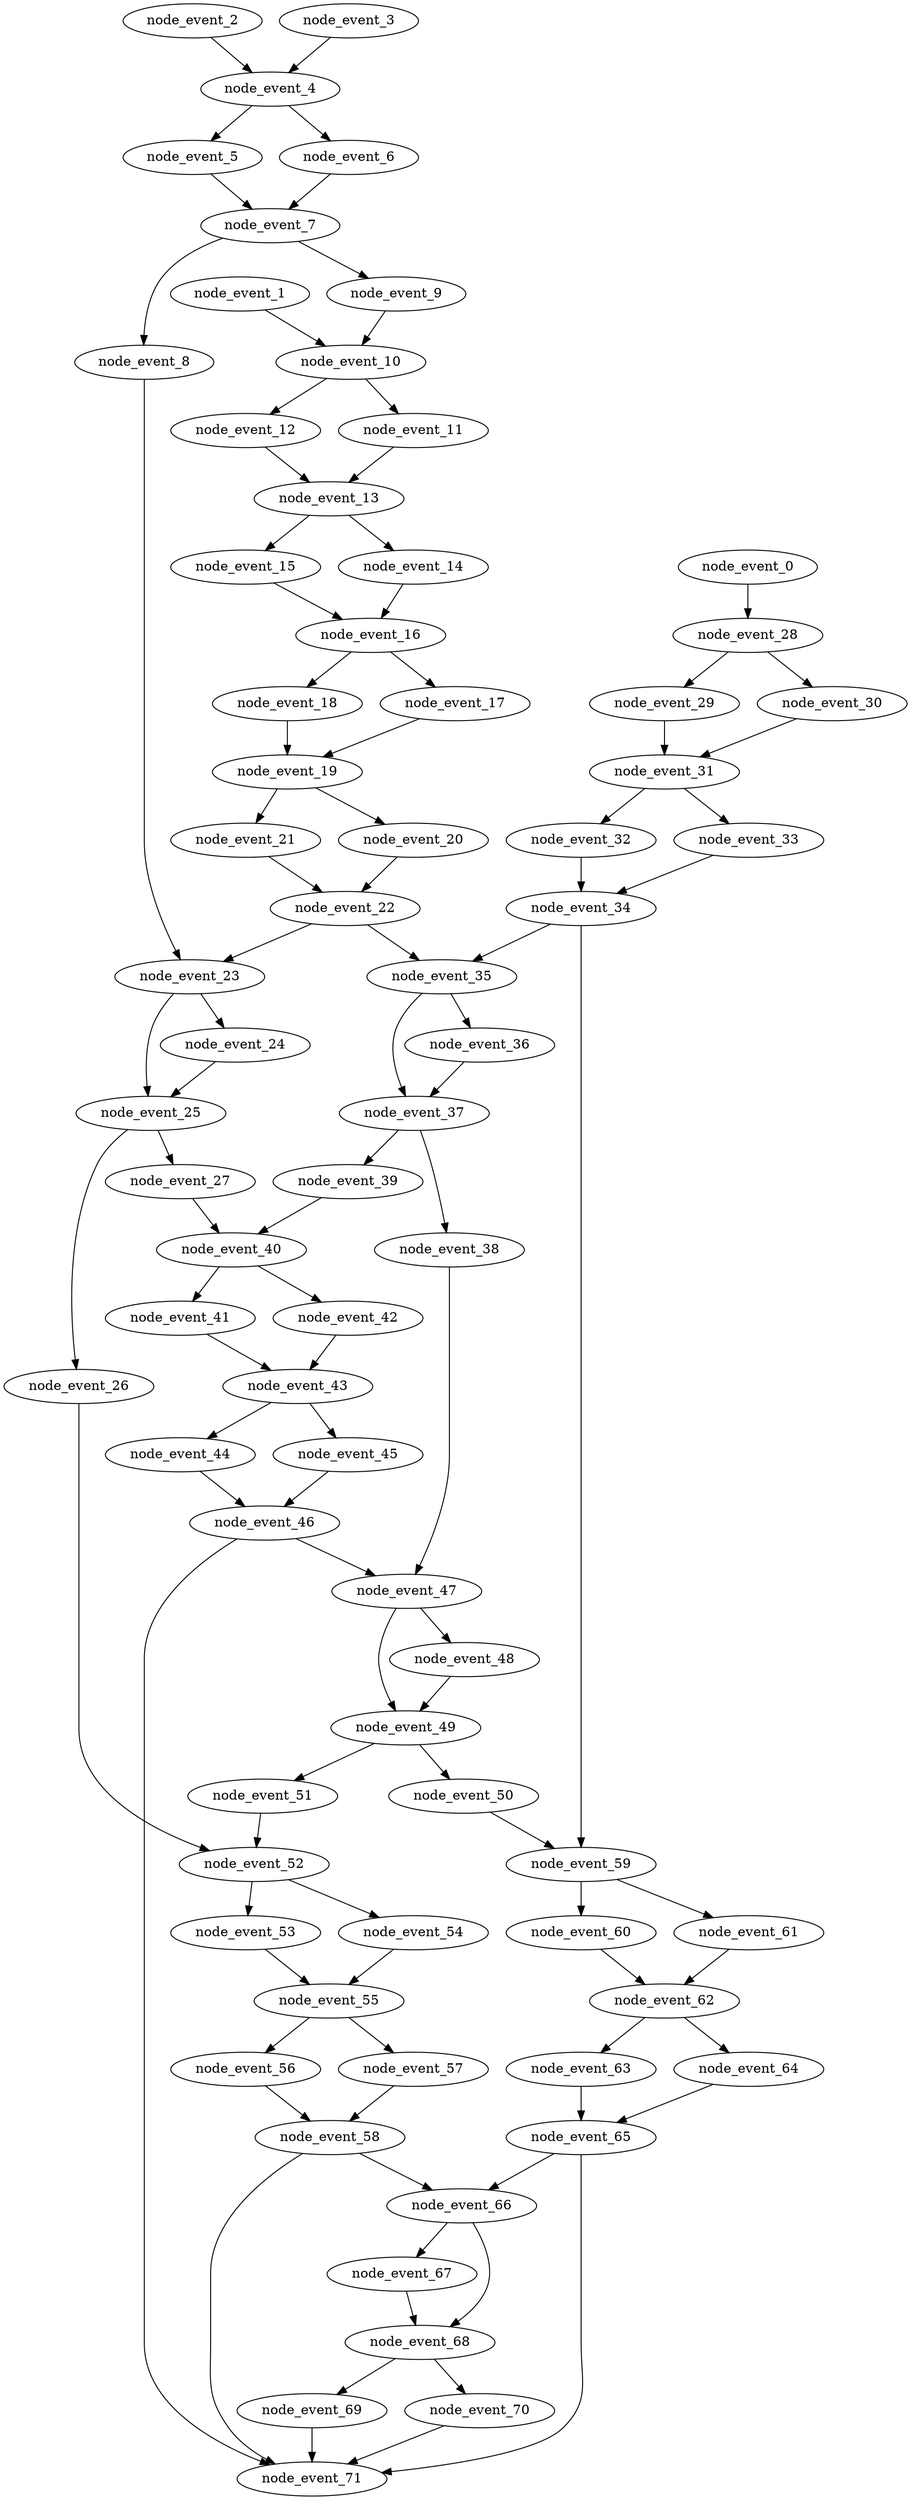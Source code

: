 digraph {
    node_event_0 [EventIndex="0" EventType="DotQasm.Scheduling.GateEvent" Depth="1" Dependencies="0" Latency="00:00:00.0010000" Priority="0.04600000000000003"];
    node_event_1 [EventIndex="1" EventType="DotQasm.Scheduling.GateEvent" Depth="1" Dependencies="0" Latency="00:00:00.0010000" Priority="0.05200000000000003"];
    node_event_2 [EventIndex="2" EventType="DotQasm.Scheduling.GateEvent" Depth="1" Dependencies="0" Latency="00:00:00.0010000" Priority="0.05800000000000004"];
    node_event_3 [EventIndex="3" EventType="DotQasm.Scheduling.GateEvent" Depth="1" Dependencies="0" Latency="00:00:00.0010000" Priority="0.05800000000000004"];
    node_event_4 [EventIndex="4" EventType="DotQasm.Scheduling.ControlledGateEvent" Depth="2" Dependencies="2" Latency="00:00:00.0020000" Priority="0.05700000000000004"];
    node_event_5 [EventIndex="5" EventType="DotQasm.Scheduling.GateEvent" Depth="3" Dependencies="3" Latency="00:00:00.0010000" Priority="0.055000000000000035"];
    node_event_6 [EventIndex="6" EventType="DotQasm.Scheduling.GateEvent" Depth="3" Dependencies="3" Latency="00:00:00.0010000" Priority="0.055000000000000035"];
    node_event_7 [EventIndex="7" EventType="DotQasm.Scheduling.ControlledGateEvent" Depth="4" Dependencies="8" Latency="00:00:00.0020000" Priority="0.054000000000000034"];
    node_event_8 [EventIndex="8" EventType="DotQasm.Scheduling.GateEvent" Depth="5" Dependencies="9" Latency="00:00:00.0010000" Priority="0.03800000000000002"];
    node_event_9 [EventIndex="9" EventType="DotQasm.Scheduling.GateEvent" Depth="5" Dependencies="9" Latency="00:00:00.0010000" Priority="0.05200000000000003"];
    node_event_10 [EventIndex="10" EventType="DotQasm.Scheduling.ControlledGateEvent" Depth="6" Dependencies="11" Latency="00:00:00.0020000" Priority="0.05100000000000003"];
    node_event_11 [EventIndex="11" EventType="DotQasm.Scheduling.GateEvent" Depth="7" Dependencies="12" Latency="00:00:00.0010000" Priority="0.04900000000000003"];
    node_event_12 [EventIndex="12" EventType="DotQasm.Scheduling.GateEvent" Depth="7" Dependencies="12" Latency="00:00:00.0010000" Priority="0.04900000000000003"];
    node_event_13 [EventIndex="13" EventType="DotQasm.Scheduling.ControlledGateEvent" Depth="8" Dependencies="26" Latency="00:00:00.0020000" Priority="0.04800000000000003"];
    node_event_14 [EventIndex="14" EventType="DotQasm.Scheduling.GateEvent" Depth="9" Dependencies="27" Latency="00:00:00.0010000" Priority="0.04600000000000003"];
    node_event_15 [EventIndex="15" EventType="DotQasm.Scheduling.GateEvent" Depth="9" Dependencies="27" Latency="00:00:00.0010000" Priority="0.04600000000000003"];
    node_event_16 [EventIndex="16" EventType="DotQasm.Scheduling.ControlledGateEvent" Depth="10" Dependencies="56" Latency="00:00:00.0020000" Priority="0.045000000000000026"];
    node_event_17 [EventIndex="17" EventType="DotQasm.Scheduling.GateEvent" Depth="11" Dependencies="57" Latency="00:00:00.0010000" Priority="0.043000000000000024"];
    node_event_18 [EventIndex="18" EventType="DotQasm.Scheduling.GateEvent" Depth="11" Dependencies="57" Latency="00:00:00.0010000" Priority="0.043000000000000024"];
    node_event_19 [EventIndex="19" EventType="DotQasm.Scheduling.ControlledGateEvent" Depth="12" Dependencies="116" Latency="00:00:00.0020000" Priority="0.04200000000000002"];
    node_event_20 [EventIndex="20" EventType="DotQasm.Scheduling.GateEvent" Depth="13" Dependencies="117" Latency="00:00:00.0010000" Priority="0.04000000000000002"];
    node_event_21 [EventIndex="21" EventType="DotQasm.Scheduling.GateEvent" Depth="13" Dependencies="117" Latency="00:00:00.0010000" Priority="0.04000000000000002"];
    node_event_22 [EventIndex="22" EventType="DotQasm.Scheduling.ControlledGateEvent" Depth="14" Dependencies="236" Latency="00:00:00.0020000" Priority="0.03900000000000002"];
    node_event_23 [EventIndex="23" EventType="DotQasm.Scheduling.ControlledGateEvent" Depth="15" Dependencies="247" Latency="00:00:00.0020000" Priority="0.03700000000000002"];
    node_event_24 [EventIndex="24" EventType="DotQasm.Scheduling.GateEvent" Depth="16" Dependencies="248" Latency="00:00:00.0010000" Priority="0.03500000000000002"];
    node_event_25 [EventIndex="25" EventType="DotQasm.Scheduling.ControlledGateEvent" Depth="17" Dependencies="497" Latency="00:00:00.0020000" Priority="0.034000000000000016"];
    node_event_26 [EventIndex="26" EventType="DotQasm.Scheduling.GateEvent" Depth="18" Dependencies="498" Latency="00:00:00.0010000" Priority="0.018000000000000002"];
    node_event_27 [EventIndex="27" EventType="DotQasm.Scheduling.GateEvent" Depth="18" Dependencies="498" Latency="00:00:00.0010000" Priority="0.032000000000000015"];
    node_event_28 [EventIndex="28" EventType="DotQasm.Scheduling.ControlledGateEvent" Depth="2" Dependencies="1" Latency="00:00:00.0020000" Priority="0.045000000000000026"];
    node_event_29 [EventIndex="29" EventType="DotQasm.Scheduling.GateEvent" Depth="3" Dependencies="2" Latency="00:00:00.0010000" Priority="0.043000000000000024"];
    node_event_30 [EventIndex="30" EventType="DotQasm.Scheduling.GateEvent" Depth="3" Dependencies="2" Latency="00:00:00.0010000" Priority="0.043000000000000024"];
    node_event_31 [EventIndex="31" EventType="DotQasm.Scheduling.ControlledGateEvent" Depth="4" Dependencies="6" Latency="00:00:00.0020000" Priority="0.04200000000000002"];
    node_event_32 [EventIndex="32" EventType="DotQasm.Scheduling.GateEvent" Depth="5" Dependencies="7" Latency="00:00:00.0010000" Priority="0.04000000000000002"];
    node_event_33 [EventIndex="33" EventType="DotQasm.Scheduling.GateEvent" Depth="5" Dependencies="7" Latency="00:00:00.0010000" Priority="0.04000000000000002"];
    node_event_34 [EventIndex="34" EventType="DotQasm.Scheduling.ControlledGateEvent" Depth="6" Dependencies="16" Latency="00:00:00.0020000" Priority="0.03900000000000002"];
    node_event_35 [EventIndex="35" EventType="DotQasm.Scheduling.ControlledGateEvent" Depth="15" Dependencies="254" Latency="00:00:00.0020000" Priority="0.03700000000000002"];
    node_event_36 [EventIndex="36" EventType="DotQasm.Scheduling.GateEvent" Depth="16" Dependencies="255" Latency="00:00:00.0010000" Priority="0.03500000000000002"];
    node_event_37 [EventIndex="37" EventType="DotQasm.Scheduling.ControlledGateEvent" Depth="17" Dependencies="511" Latency="00:00:00.0020000" Priority="0.034000000000000016"];
    node_event_38 [EventIndex="38" EventType="DotQasm.Scheduling.GateEvent" Depth="18" Dependencies="512" Latency="00:00:00.0010000" Priority="0.024000000000000007"];
    node_event_39 [EventIndex="39" EventType="DotQasm.Scheduling.GateEvent" Depth="18" Dependencies="512" Latency="00:00:00.0010000" Priority="0.032000000000000015"];
    node_event_40 [EventIndex="40" EventType="DotQasm.Scheduling.ControlledGateEvent" Depth="19" Dependencies="1012" Latency="00:00:00.0020000" Priority="0.031000000000000014"];
    node_event_41 [EventIndex="41" EventType="DotQasm.Scheduling.GateEvent" Depth="20" Dependencies="1013" Latency="00:00:00.0010000" Priority="0.029000000000000012"];
    node_event_42 [EventIndex="42" EventType="DotQasm.Scheduling.GateEvent" Depth="20" Dependencies="1013" Latency="00:00:00.0010000" Priority="0.029000000000000012"];
    node_event_43 [EventIndex="43" EventType="DotQasm.Scheduling.ControlledGateEvent" Depth="21" Dependencies="2028" Latency="00:00:00.0020000" Priority="0.02800000000000001"];
    node_event_44 [EventIndex="44" EventType="DotQasm.Scheduling.GateEvent" Depth="22" Dependencies="2029" Latency="00:00:00.0010000" Priority="0.02600000000000001"];
    node_event_45 [EventIndex="45" EventType="DotQasm.Scheduling.GateEvent" Depth="22" Dependencies="2029" Latency="00:00:00.0010000" Priority="0.02600000000000001"];
    node_event_46 [EventIndex="46" EventType="DotQasm.Scheduling.ControlledGateEvent" Depth="23" Dependencies="4060" Latency="00:00:00.0020000" Priority="0.02500000000000001"];
    node_event_47 [EventIndex="47" EventType="DotQasm.Scheduling.ControlledGateEvent" Depth="24" Dependencies="4574" Latency="00:00:00.0020000" Priority="0.023000000000000007"];
    node_event_48 [EventIndex="48" EventType="DotQasm.Scheduling.GateEvent" Depth="25" Dependencies="4575" Latency="00:00:00.0010000" Priority="0.021000000000000005"];
    node_event_49 [EventIndex="49" EventType="DotQasm.Scheduling.ControlledGateEvent" Depth="26" Dependencies="9151" Latency="00:00:00.0020000" Priority="0.020000000000000004"];
    node_event_50 [EventIndex="50" EventType="DotQasm.Scheduling.GateEvent" Depth="27" Dependencies="9152" Latency="00:00:00.0010000" Priority="0.018000000000000002"];
    node_event_51 [EventIndex="51" EventType="DotQasm.Scheduling.GateEvent" Depth="27" Dependencies="9152" Latency="00:00:00.0010000" Priority="0.018000000000000002"];
    node_event_52 [EventIndex="52" EventType="DotQasm.Scheduling.ControlledGateEvent" Depth="28" Dependencies="9652" Latency="00:00:00.0020000" Priority="0.017"];
    node_event_53 [EventIndex="53" EventType="DotQasm.Scheduling.GateEvent" Depth="29" Dependencies="9653" Latency="00:00:00.0010000" Priority="0.015"];
    node_event_54 [EventIndex="54" EventType="DotQasm.Scheduling.GateEvent" Depth="29" Dependencies="9653" Latency="00:00:00.0010000" Priority="0.015"];
    node_event_55 [EventIndex="55" EventType="DotQasm.Scheduling.ControlledGateEvent" Depth="30" Dependencies="19308" Latency="00:00:00.0020000" Priority="0.014"];
    node_event_56 [EventIndex="56" EventType="DotQasm.Scheduling.GateEvent" Depth="31" Dependencies="19309" Latency="00:00:00.0010000" Priority="0.012"];
    node_event_57 [EventIndex="57" EventType="DotQasm.Scheduling.GateEvent" Depth="31" Dependencies="19309" Latency="00:00:00.0010000" Priority="0.012"];
    node_event_58 [EventIndex="58" EventType="DotQasm.Scheduling.ControlledGateEvent" Depth="32" Dependencies="38620" Latency="00:00:00.0020000" Priority="0.011000000000000001"];
    node_event_59 [EventIndex="59" EventType="DotQasm.Scheduling.ControlledGateEvent" Depth="28" Dependencies="9170" Latency="00:00:00.0020000" Priority="0.017"];
    node_event_60 [EventIndex="60" EventType="DotQasm.Scheduling.GateEvent" Depth="29" Dependencies="9171" Latency="00:00:00.0010000" Priority="0.015"];
    node_event_61 [EventIndex="61" EventType="DotQasm.Scheduling.GateEvent" Depth="29" Dependencies="9171" Latency="00:00:00.0010000" Priority="0.015"];
    node_event_62 [EventIndex="62" EventType="DotQasm.Scheduling.ControlledGateEvent" Depth="30" Dependencies="18344" Latency="00:00:00.0020000" Priority="0.014"];
    node_event_63 [EventIndex="63" EventType="DotQasm.Scheduling.GateEvent" Depth="31" Dependencies="18345" Latency="00:00:00.0010000" Priority="0.012"];
    node_event_64 [EventIndex="64" EventType="DotQasm.Scheduling.GateEvent" Depth="31" Dependencies="18345" Latency="00:00:00.0010000" Priority="0.012"];
    node_event_65 [EventIndex="65" EventType="DotQasm.Scheduling.ControlledGateEvent" Depth="32" Dependencies="36692" Latency="00:00:00.0020000" Priority="0.011000000000000001"];
    node_event_66 [EventIndex="66" EventType="DotQasm.Scheduling.ControlledGateEvent" Depth="33" Dependencies="75314" Latency="00:00:00.0020000" Priority="0.009000000000000001"];
    node_event_67 [EventIndex="67" EventType="DotQasm.Scheduling.GateEvent" Depth="34" Dependencies="75315" Latency="00:00:00.0010000" Priority="0.007"];
    node_event_68 [EventIndex="68" EventType="DotQasm.Scheduling.ControlledGateEvent" Depth="35" Dependencies="150631" Latency="00:00:00.0020000" Priority="0.006"];
    node_event_69 [EventIndex="69" EventType="DotQasm.Scheduling.GateEvent" Depth="36" Dependencies="150632" Latency="00:00:00.0010000" Priority="0.004"];
    node_event_70 [EventIndex="70" EventType="DotQasm.Scheduling.GateEvent" Depth="36" Dependencies="150632" Latency="00:00:00.0010000" Priority="0.004"];
    node_event_71 [EventIndex="71" EventType="DotQasm.Scheduling.MeasurementEvent" Depth="37" Dependencies="380641" Latency="00:00:00.0030000" Priority="0.003"];
    node_event_0 -> node_event_28;
    node_event_1 -> node_event_10;
    node_event_2 -> node_event_4;
    node_event_3 -> node_event_4;
    node_event_4 -> node_event_5;
    node_event_4 -> node_event_6;
    node_event_5 -> node_event_7;
    node_event_6 -> node_event_7;
    node_event_7 -> node_event_8;
    node_event_7 -> node_event_9;
    node_event_8 -> node_event_23;
    node_event_9 -> node_event_10;
    node_event_10 -> node_event_11;
    node_event_10 -> node_event_12;
    node_event_11 -> node_event_13;
    node_event_12 -> node_event_13;
    node_event_13 -> node_event_14;
    node_event_13 -> node_event_15;
    node_event_14 -> node_event_16;
    node_event_15 -> node_event_16;
    node_event_16 -> node_event_17;
    node_event_16 -> node_event_18;
    node_event_17 -> node_event_19;
    node_event_18 -> node_event_19;
    node_event_19 -> node_event_20;
    node_event_19 -> node_event_21;
    node_event_20 -> node_event_22;
    node_event_21 -> node_event_22;
    node_event_22 -> node_event_23;
    node_event_22 -> node_event_35;
    node_event_23 -> node_event_24;
    node_event_23 -> node_event_25;
    node_event_24 -> node_event_25;
    node_event_25 -> node_event_26;
    node_event_25 -> node_event_27;
    node_event_26 -> node_event_52;
    node_event_27 -> node_event_40;
    node_event_28 -> node_event_29;
    node_event_28 -> node_event_30;
    node_event_29 -> node_event_31;
    node_event_30 -> node_event_31;
    node_event_31 -> node_event_32;
    node_event_31 -> node_event_33;
    node_event_32 -> node_event_34;
    node_event_33 -> node_event_34;
    node_event_34 -> node_event_35;
    node_event_34 -> node_event_59;
    node_event_35 -> node_event_36;
    node_event_35 -> node_event_37;
    node_event_36 -> node_event_37;
    node_event_37 -> node_event_38;
    node_event_37 -> node_event_39;
    node_event_38 -> node_event_47;
    node_event_39 -> node_event_40;
    node_event_40 -> node_event_41;
    node_event_40 -> node_event_42;
    node_event_41 -> node_event_43;
    node_event_42 -> node_event_43;
    node_event_43 -> node_event_44;
    node_event_43 -> node_event_45;
    node_event_44 -> node_event_46;
    node_event_45 -> node_event_46;
    node_event_46 -> node_event_47;
    node_event_46 -> node_event_71;
    node_event_47 -> node_event_48;
    node_event_47 -> node_event_49;
    node_event_48 -> node_event_49;
    node_event_49 -> node_event_50;
    node_event_49 -> node_event_51;
    node_event_50 -> node_event_59;
    node_event_51 -> node_event_52;
    node_event_52 -> node_event_53;
    node_event_52 -> node_event_54;
    node_event_53 -> node_event_55;
    node_event_54 -> node_event_55;
    node_event_55 -> node_event_56;
    node_event_55 -> node_event_57;
    node_event_56 -> node_event_58;
    node_event_57 -> node_event_58;
    node_event_58 -> node_event_66;
    node_event_58 -> node_event_71;
    node_event_59 -> node_event_60;
    node_event_59 -> node_event_61;
    node_event_60 -> node_event_62;
    node_event_61 -> node_event_62;
    node_event_62 -> node_event_63;
    node_event_62 -> node_event_64;
    node_event_63 -> node_event_65;
    node_event_64 -> node_event_65;
    node_event_65 -> node_event_66;
    node_event_65 -> node_event_71;
    node_event_66 -> node_event_67;
    node_event_66 -> node_event_68;
    node_event_67 -> node_event_68;
    node_event_68 -> node_event_69;
    node_event_68 -> node_event_70;
    node_event_69 -> node_event_71;
    node_event_70 -> node_event_71;
}
